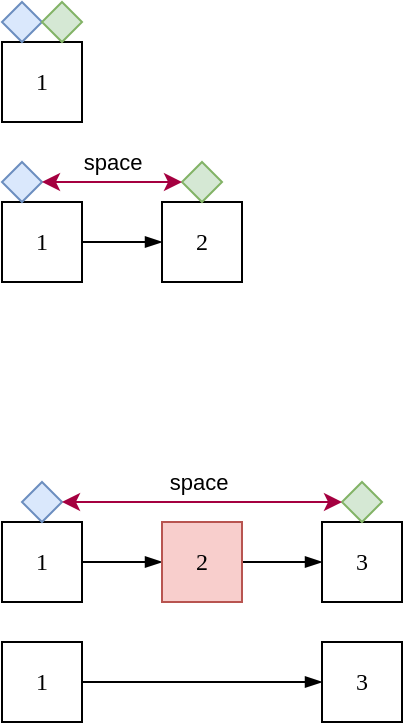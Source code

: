 <mxfile version="14.5.1" type="device"><diagram id="EjArKT-MrFbx6aZLU-S4" name="Page-1"><mxGraphModel dx="706" dy="408" grid="1" gridSize="10" guides="1" tooltips="1" connect="1" arrows="1" fold="1" page="1" pageScale="1" pageWidth="850" pageHeight="1100" math="0" shadow="0"><root><mxCell id="0"/><mxCell id="1" parent="0"/><mxCell id="paf4DjIm_FD8U6PnzFRr-1" value="" style="rounded=0;orthogonalLoop=1;jettySize=auto;html=1;endArrow=blockThin;endFill=1;" edge="1" parent="1" source="C1ttHeHNdcTiGG76rLn--2" target="C1ttHeHNdcTiGG76rLn--4"><mxGeometry relative="1" as="geometry"/></mxCell><mxCell id="C1ttHeHNdcTiGG76rLn--2" value="&lt;font face=&quot;Lucida Console&quot;&gt;1&lt;/font&gt;" style="rounded=0;whiteSpace=wrap;html=1;" parent="1" vertex="1"><mxGeometry x="240" y="480" width="40" height="40" as="geometry"/></mxCell><mxCell id="paf4DjIm_FD8U6PnzFRr-3" value="" style="edgeStyle=none;rounded=0;orthogonalLoop=1;jettySize=auto;html=1;endArrow=blockThin;endFill=1;" edge="1" parent="1" source="C1ttHeHNdcTiGG76rLn--4" target="paf4DjIm_FD8U6PnzFRr-2"><mxGeometry relative="1" as="geometry"/></mxCell><mxCell id="C1ttHeHNdcTiGG76rLn--4" value="&lt;font face=&quot;Lucida Console&quot;&gt;2&lt;/font&gt;" style="rounded=0;whiteSpace=wrap;html=1;fillColor=#f8cecc;strokeColor=#b85450;" parent="1" vertex="1"><mxGeometry x="320" y="480" width="40" height="40" as="geometry"/></mxCell><mxCell id="paf4DjIm_FD8U6PnzFRr-2" value="&lt;font face=&quot;Lucida Console&quot;&gt;3&lt;/font&gt;" style="rounded=0;whiteSpace=wrap;html=1;" vertex="1" parent="1"><mxGeometry x="400" y="480" width="40" height="40" as="geometry"/></mxCell><mxCell id="paf4DjIm_FD8U6PnzFRr-7" style="edgeStyle=none;rounded=0;orthogonalLoop=1;jettySize=auto;html=1;entryX=0;entryY=0.5;entryDx=0;entryDy=0;endArrow=blockThin;endFill=1;" edge="1" parent="1" source="paf4DjIm_FD8U6PnzFRr-5" target="paf4DjIm_FD8U6PnzFRr-6"><mxGeometry relative="1" as="geometry"/></mxCell><mxCell id="paf4DjIm_FD8U6PnzFRr-5" value="&lt;font face=&quot;Lucida Console&quot;&gt;1&lt;/font&gt;" style="rounded=0;whiteSpace=wrap;html=1;" vertex="1" parent="1"><mxGeometry x="240" y="540" width="40" height="40" as="geometry"/></mxCell><mxCell id="paf4DjIm_FD8U6PnzFRr-6" value="&lt;font face=&quot;Lucida Console&quot;&gt;3&lt;/font&gt;" style="rounded=0;whiteSpace=wrap;html=1;" vertex="1" parent="1"><mxGeometry x="400" y="540" width="40" height="40" as="geometry"/></mxCell><mxCell id="paf4DjIm_FD8U6PnzFRr-8" value="" style="rhombus;whiteSpace=wrap;html=1;fillColor=#dae8fc;strokeColor=#6c8ebf;" vertex="1" parent="1"><mxGeometry x="250" y="460" width="20" height="20" as="geometry"/></mxCell><mxCell id="paf4DjIm_FD8U6PnzFRr-10" value="&lt;font face=&quot;Lucida Console&quot;&gt;1&lt;/font&gt;" style="rounded=0;whiteSpace=wrap;html=1;" vertex="1" parent="1"><mxGeometry x="240" y="240" width="40" height="40" as="geometry"/></mxCell><mxCell id="paf4DjIm_FD8U6PnzFRr-13" value="" style="edgeStyle=none;rounded=0;orthogonalLoop=1;jettySize=auto;html=1;endArrow=blockThin;endFill=1;" edge="1" parent="1" source="paf4DjIm_FD8U6PnzFRr-11" target="paf4DjIm_FD8U6PnzFRr-12"><mxGeometry relative="1" as="geometry"/></mxCell><mxCell id="paf4DjIm_FD8U6PnzFRr-11" value="&lt;font face=&quot;Lucida Console&quot;&gt;1&lt;/font&gt;" style="rounded=0;whiteSpace=wrap;html=1;" vertex="1" parent="1"><mxGeometry x="240" y="320" width="40" height="40" as="geometry"/></mxCell><mxCell id="paf4DjIm_FD8U6PnzFRr-12" value="&lt;font face=&quot;Lucida Console&quot;&gt;2&lt;/font&gt;" style="rounded=0;whiteSpace=wrap;html=1;" vertex="1" parent="1"><mxGeometry x="320" y="320" width="40" height="40" as="geometry"/></mxCell><mxCell id="paf4DjIm_FD8U6PnzFRr-15" value="" style="rhombus;whiteSpace=wrap;html=1;fillColor=#d5e8d4;strokeColor=#82b366;" vertex="1" parent="1"><mxGeometry x="410" y="460" width="20" height="20" as="geometry"/></mxCell><mxCell id="paf4DjIm_FD8U6PnzFRr-16" value="" style="rhombus;whiteSpace=wrap;html=1;fillColor=#dae8fc;strokeColor=#6c8ebf;" vertex="1" parent="1"><mxGeometry x="240" y="220" width="20" height="20" as="geometry"/></mxCell><mxCell id="paf4DjIm_FD8U6PnzFRr-17" value="" style="rhombus;whiteSpace=wrap;html=1;fillColor=#d5e8d4;strokeColor=#82b366;" vertex="1" parent="1"><mxGeometry x="260" y="220" width="20" height="20" as="geometry"/></mxCell><mxCell id="paf4DjIm_FD8U6PnzFRr-18" value="" style="rhombus;whiteSpace=wrap;html=1;fillColor=#dae8fc;strokeColor=#6c8ebf;" vertex="1" parent="1"><mxGeometry x="240" y="300" width="20" height="20" as="geometry"/></mxCell><mxCell id="paf4DjIm_FD8U6PnzFRr-19" value="" style="rhombus;whiteSpace=wrap;html=1;fillColor=#d5e8d4;strokeColor=#82b366;" vertex="1" parent="1"><mxGeometry x="330" y="300" width="20" height="20" as="geometry"/></mxCell><mxCell id="paf4DjIm_FD8U6PnzFRr-20" value="" style="endArrow=classic;startArrow=classic;html=1;exitX=1;exitY=0.5;exitDx=0;exitDy=0;entryX=0;entryY=0.5;entryDx=0;entryDy=0;fillColor=#d80073;strokeColor=#A50040;" edge="1" parent="1" source="paf4DjIm_FD8U6PnzFRr-8" target="paf4DjIm_FD8U6PnzFRr-15"><mxGeometry width="50" height="50" relative="1" as="geometry"><mxPoint x="300" y="490" as="sourcePoint"/><mxPoint x="350" y="440" as="targetPoint"/></mxGeometry></mxCell><mxCell id="paf4DjIm_FD8U6PnzFRr-21" value="space" style="edgeLabel;html=1;align=center;verticalAlign=middle;resizable=0;points=[];" vertex="1" connectable="0" parent="paf4DjIm_FD8U6PnzFRr-20"><mxGeometry x="-0.053" y="1" relative="1" as="geometry"><mxPoint x="1.25" y="-8.94" as="offset"/></mxGeometry></mxCell><mxCell id="paf4DjIm_FD8U6PnzFRr-22" value="" style="endArrow=classic;startArrow=classic;html=1;exitX=1;exitY=0.5;exitDx=0;exitDy=0;entryX=0;entryY=0.5;entryDx=0;entryDy=0;fillColor=#d80073;strokeColor=#A50040;" edge="1" parent="1" source="paf4DjIm_FD8U6PnzFRr-18" target="paf4DjIm_FD8U6PnzFRr-19"><mxGeometry width="50" height="50" relative="1" as="geometry"><mxPoint x="280.0" y="480" as="sourcePoint"/><mxPoint x="420" y="480" as="targetPoint"/></mxGeometry></mxCell><mxCell id="paf4DjIm_FD8U6PnzFRr-23" value="space" style="edgeLabel;html=1;align=center;verticalAlign=middle;resizable=0;points=[];" vertex="1" connectable="0" parent="paf4DjIm_FD8U6PnzFRr-22"><mxGeometry x="-0.053" y="1" relative="1" as="geometry"><mxPoint x="1.25" y="-8.94" as="offset"/></mxGeometry></mxCell></root></mxGraphModel></diagram></mxfile>